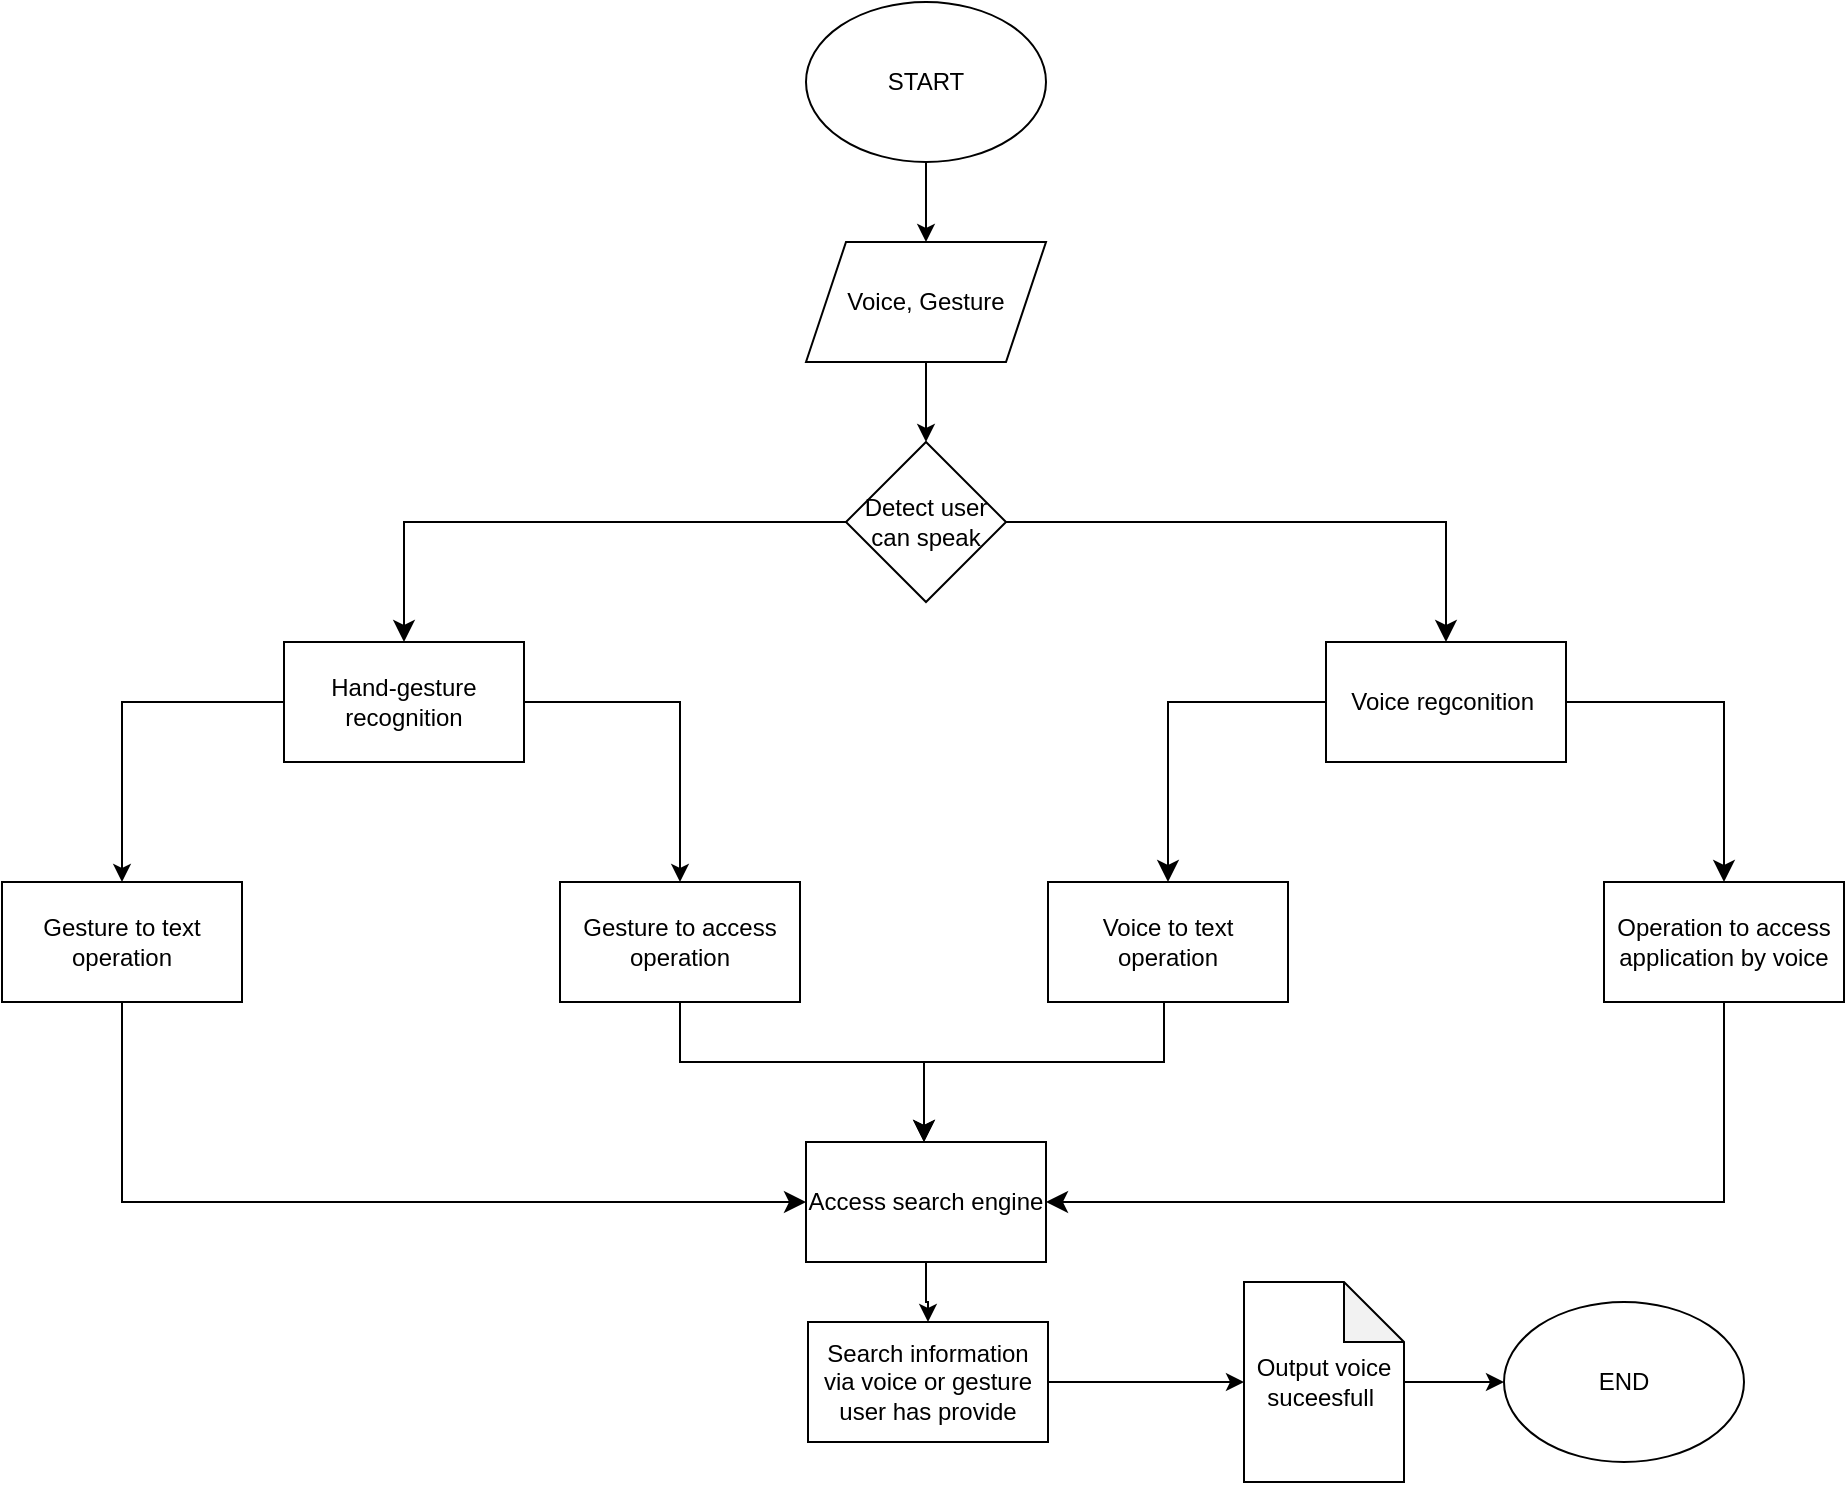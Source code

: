 <mxfile version="22.1.8" type="github" pages="9">
  <diagram id="C5RBs43oDa-KdzZeNtuy" name="Page-1">
    <mxGraphModel dx="2210" dy="951" grid="1" gridSize="10" guides="1" tooltips="1" connect="1" arrows="1" fold="1" page="1" pageScale="1" pageWidth="827" pageHeight="1169" math="0" shadow="0">
      <root>
        <mxCell id="WIyWlLk6GJQsqaUBKTNV-0" />
        <mxCell id="WIyWlLk6GJQsqaUBKTNV-1" parent="WIyWlLk6GJQsqaUBKTNV-0" />
        <mxCell id="ko23-JMunCr9gGP3NAQl-2" value="" style="edgeStyle=orthogonalEdgeStyle;rounded=0;orthogonalLoop=1;jettySize=auto;html=1;" edge="1" parent="WIyWlLk6GJQsqaUBKTNV-1" source="ko23-JMunCr9gGP3NAQl-0" target="ko23-JMunCr9gGP3NAQl-1">
          <mxGeometry relative="1" as="geometry" />
        </mxCell>
        <mxCell id="ko23-JMunCr9gGP3NAQl-0" value="START&lt;br&gt;" style="ellipse;whiteSpace=wrap;html=1;" vertex="1" parent="WIyWlLk6GJQsqaUBKTNV-1">
          <mxGeometry x="141" y="200" width="120" height="80" as="geometry" />
        </mxCell>
        <mxCell id="ko23-JMunCr9gGP3NAQl-4" value="" style="edgeStyle=orthogonalEdgeStyle;rounded=0;orthogonalLoop=1;jettySize=auto;html=1;" edge="1" parent="WIyWlLk6GJQsqaUBKTNV-1" source="ko23-JMunCr9gGP3NAQl-1" target="ko23-JMunCr9gGP3NAQl-3">
          <mxGeometry relative="1" as="geometry" />
        </mxCell>
        <mxCell id="ko23-JMunCr9gGP3NAQl-1" value="Voice, Gesture" style="shape=parallelogram;perimeter=parallelogramPerimeter;whiteSpace=wrap;html=1;fixedSize=1;" vertex="1" parent="WIyWlLk6GJQsqaUBKTNV-1">
          <mxGeometry x="141" y="320" width="120" height="60" as="geometry" />
        </mxCell>
        <mxCell id="ko23-JMunCr9gGP3NAQl-3" value="Detect user can speak" style="rhombus;whiteSpace=wrap;html=1;" vertex="1" parent="WIyWlLk6GJQsqaUBKTNV-1">
          <mxGeometry x="161" y="420" width="80" height="80" as="geometry" />
        </mxCell>
        <mxCell id="ko23-JMunCr9gGP3NAQl-5" value="Voice regconition&amp;nbsp;" style="rounded=0;whiteSpace=wrap;html=1;" vertex="1" parent="WIyWlLk6GJQsqaUBKTNV-1">
          <mxGeometry x="401" y="520" width="120" height="60" as="geometry" />
        </mxCell>
        <mxCell id="ko23-JMunCr9gGP3NAQl-13" value="Voice to text operation" style="rounded=0;whiteSpace=wrap;html=1;" vertex="1" parent="WIyWlLk6GJQsqaUBKTNV-1">
          <mxGeometry x="262" y="640" width="120" height="60" as="geometry" />
        </mxCell>
        <mxCell id="ko23-JMunCr9gGP3NAQl-20" value="Operation to access application by voice" style="rounded=0;whiteSpace=wrap;html=1;" vertex="1" parent="WIyWlLk6GJQsqaUBKTNV-1">
          <mxGeometry x="540" y="640" width="120" height="60" as="geometry" />
        </mxCell>
        <mxCell id="ko23-JMunCr9gGP3NAQl-49" value="" style="edgeStyle=orthogonalEdgeStyle;rounded=0;orthogonalLoop=1;jettySize=auto;html=1;" edge="1" parent="WIyWlLk6GJQsqaUBKTNV-1" source="ko23-JMunCr9gGP3NAQl-22" target="ko23-JMunCr9gGP3NAQl-43">
          <mxGeometry relative="1" as="geometry" />
        </mxCell>
        <mxCell id="ko23-JMunCr9gGP3NAQl-22" value="Access search engine" style="rounded=0;whiteSpace=wrap;html=1;" vertex="1" parent="WIyWlLk6GJQsqaUBKTNV-1">
          <mxGeometry x="141" y="770" width="120" height="60" as="geometry" />
        </mxCell>
        <mxCell id="ko23-JMunCr9gGP3NAQl-30" style="edgeStyle=orthogonalEdgeStyle;rounded=0;orthogonalLoop=1;jettySize=auto;html=1;entryX=0.5;entryY=0;entryDx=0;entryDy=0;" edge="1" parent="WIyWlLk6GJQsqaUBKTNV-1" source="ko23-JMunCr9gGP3NAQl-25" target="ko23-JMunCr9gGP3NAQl-27">
          <mxGeometry relative="1" as="geometry" />
        </mxCell>
        <mxCell id="ko23-JMunCr9gGP3NAQl-31" style="edgeStyle=orthogonalEdgeStyle;rounded=0;orthogonalLoop=1;jettySize=auto;html=1;entryX=0.5;entryY=0;entryDx=0;entryDy=0;" edge="1" parent="WIyWlLk6GJQsqaUBKTNV-1" source="ko23-JMunCr9gGP3NAQl-25" target="ko23-JMunCr9gGP3NAQl-29">
          <mxGeometry relative="1" as="geometry" />
        </mxCell>
        <mxCell id="ko23-JMunCr9gGP3NAQl-25" value="Hand-gesture recognition" style="rounded=0;whiteSpace=wrap;html=1;" vertex="1" parent="WIyWlLk6GJQsqaUBKTNV-1">
          <mxGeometry x="-120" y="520" width="120" height="60" as="geometry" />
        </mxCell>
        <mxCell id="ko23-JMunCr9gGP3NAQl-26" value="" style="edgeStyle=segmentEdgeStyle;endArrow=classic;html=1;curved=0;rounded=0;endSize=8;startSize=8;exitX=0;exitY=0.5;exitDx=0;exitDy=0;" edge="1" parent="WIyWlLk6GJQsqaUBKTNV-1" source="ko23-JMunCr9gGP3NAQl-3" target="ko23-JMunCr9gGP3NAQl-25">
          <mxGeometry width="50" height="50" relative="1" as="geometry">
            <mxPoint x="30" y="485" as="sourcePoint" />
            <mxPoint x="80" y="435" as="targetPoint" />
          </mxGeometry>
        </mxCell>
        <mxCell id="ko23-JMunCr9gGP3NAQl-27" value="Gesture to access operation" style="rounded=0;whiteSpace=wrap;html=1;" vertex="1" parent="WIyWlLk6GJQsqaUBKTNV-1">
          <mxGeometry x="18" y="640" width="120" height="60" as="geometry" />
        </mxCell>
        <mxCell id="ko23-JMunCr9gGP3NAQl-29" value="Gesture to text operation" style="rounded=0;whiteSpace=wrap;html=1;" vertex="1" parent="WIyWlLk6GJQsqaUBKTNV-1">
          <mxGeometry x="-261" y="640" width="120" height="60" as="geometry" />
        </mxCell>
        <mxCell id="ko23-JMunCr9gGP3NAQl-36" value="" style="edgeStyle=segmentEdgeStyle;endArrow=classic;html=1;curved=0;rounded=0;endSize=8;startSize=8;exitX=0;exitY=0.5;exitDx=0;exitDy=0;" edge="1" parent="WIyWlLk6GJQsqaUBKTNV-1" source="ko23-JMunCr9gGP3NAQl-5" target="ko23-JMunCr9gGP3NAQl-13">
          <mxGeometry width="50" height="50" relative="1" as="geometry">
            <mxPoint x="320" y="560" as="sourcePoint" />
            <mxPoint x="370" y="510" as="targetPoint" />
          </mxGeometry>
        </mxCell>
        <mxCell id="ko23-JMunCr9gGP3NAQl-37" value="" style="edgeStyle=segmentEdgeStyle;endArrow=classic;html=1;curved=0;rounded=0;endSize=8;startSize=8;exitX=1;exitY=0.5;exitDx=0;exitDy=0;entryX=0.5;entryY=0;entryDx=0;entryDy=0;" edge="1" parent="WIyWlLk6GJQsqaUBKTNV-1" source="ko23-JMunCr9gGP3NAQl-5" target="ko23-JMunCr9gGP3NAQl-20">
          <mxGeometry width="50" height="50" relative="1" as="geometry">
            <mxPoint x="690" y="600" as="sourcePoint" />
            <mxPoint x="590" y="720" as="targetPoint" />
          </mxGeometry>
        </mxCell>
        <mxCell id="ko23-JMunCr9gGP3NAQl-38" value="" style="edgeStyle=segmentEdgeStyle;endArrow=classic;html=1;curved=0;rounded=0;endSize=8;startSize=8;entryX=0.5;entryY=0;entryDx=0;entryDy=0;exitX=1;exitY=0.5;exitDx=0;exitDy=0;" edge="1" parent="WIyWlLk6GJQsqaUBKTNV-1" source="ko23-JMunCr9gGP3NAQl-3" target="ko23-JMunCr9gGP3NAQl-5">
          <mxGeometry width="50" height="50" relative="1" as="geometry">
            <mxPoint x="260" y="460" as="sourcePoint" />
            <mxPoint x="310" y="410" as="targetPoint" />
          </mxGeometry>
        </mxCell>
        <mxCell id="ko23-JMunCr9gGP3NAQl-42" value="" style="edgeStyle=segmentEdgeStyle;endArrow=classic;html=1;curved=0;rounded=0;endSize=8;startSize=8;exitX=0.5;exitY=1;exitDx=0;exitDy=0;" edge="1" parent="WIyWlLk6GJQsqaUBKTNV-1" source="ko23-JMunCr9gGP3NAQl-27">
          <mxGeometry width="50" height="50" relative="1" as="geometry">
            <mxPoint x="100" y="770" as="sourcePoint" />
            <mxPoint x="200" y="770" as="targetPoint" />
            <Array as="points">
              <mxPoint x="78" y="730" />
              <mxPoint x="200" y="730" />
            </Array>
          </mxGeometry>
        </mxCell>
        <mxCell id="ko23-JMunCr9gGP3NAQl-51" value="" style="edgeStyle=orthogonalEdgeStyle;rounded=0;orthogonalLoop=1;jettySize=auto;html=1;" edge="1" parent="WIyWlLk6GJQsqaUBKTNV-1" source="ko23-JMunCr9gGP3NAQl-43" target="ko23-JMunCr9gGP3NAQl-50">
          <mxGeometry relative="1" as="geometry" />
        </mxCell>
        <mxCell id="ko23-JMunCr9gGP3NAQl-43" value="Search information via voice or gesture user has provide" style="rounded=0;whiteSpace=wrap;html=1;" vertex="1" parent="WIyWlLk6GJQsqaUBKTNV-1">
          <mxGeometry x="142" y="860" width="120" height="60" as="geometry" />
        </mxCell>
        <mxCell id="ko23-JMunCr9gGP3NAQl-45" value="" style="edgeStyle=segmentEdgeStyle;endArrow=classic;html=1;curved=0;rounded=0;endSize=8;startSize=8;exitX=0.5;exitY=1;exitDx=0;exitDy=0;" edge="1" parent="WIyWlLk6GJQsqaUBKTNV-1" source="ko23-JMunCr9gGP3NAQl-13">
          <mxGeometry width="50" height="50" relative="1" as="geometry">
            <mxPoint x="320" y="730" as="sourcePoint" />
            <mxPoint x="200" y="770" as="targetPoint" />
            <Array as="points">
              <mxPoint x="320" y="700" />
              <mxPoint x="320" y="730" />
              <mxPoint x="200" y="730" />
            </Array>
          </mxGeometry>
        </mxCell>
        <mxCell id="ko23-JMunCr9gGP3NAQl-47" value="" style="edgeStyle=segmentEdgeStyle;endArrow=classic;html=1;curved=0;rounded=0;endSize=8;startSize=8;exitX=0.5;exitY=1;exitDx=0;exitDy=0;entryX=0;entryY=0.5;entryDx=0;entryDy=0;" edge="1" parent="WIyWlLk6GJQsqaUBKTNV-1" source="ko23-JMunCr9gGP3NAQl-29" target="ko23-JMunCr9gGP3NAQl-22">
          <mxGeometry width="50" height="50" relative="1" as="geometry">
            <mxPoint x="-180" y="760" as="sourcePoint" />
            <mxPoint x="-130" y="790" as="targetPoint" />
            <Array as="points">
              <mxPoint x="-201" y="800" />
            </Array>
          </mxGeometry>
        </mxCell>
        <mxCell id="ko23-JMunCr9gGP3NAQl-48" value="" style="edgeStyle=segmentEdgeStyle;endArrow=classic;html=1;curved=0;rounded=0;endSize=8;startSize=8;exitX=0.5;exitY=1;exitDx=0;exitDy=0;entryX=1;entryY=0.5;entryDx=0;entryDy=0;" edge="1" parent="WIyWlLk6GJQsqaUBKTNV-1" source="ko23-JMunCr9gGP3NAQl-20" target="ko23-JMunCr9gGP3NAQl-22">
          <mxGeometry width="50" height="50" relative="1" as="geometry">
            <mxPoint x="340" y="790" as="sourcePoint" />
            <mxPoint x="682" y="890" as="targetPoint" />
            <Array as="points">
              <mxPoint x="600" y="800" />
            </Array>
          </mxGeometry>
        </mxCell>
        <mxCell id="ko23-JMunCr9gGP3NAQl-53" value="" style="edgeStyle=orthogonalEdgeStyle;rounded=0;orthogonalLoop=1;jettySize=auto;html=1;" edge="1" parent="WIyWlLk6GJQsqaUBKTNV-1" source="ko23-JMunCr9gGP3NAQl-50" target="ko23-JMunCr9gGP3NAQl-52">
          <mxGeometry relative="1" as="geometry" />
        </mxCell>
        <mxCell id="ko23-JMunCr9gGP3NAQl-50" value="Output voice suceesfull&amp;nbsp;" style="shape=note;html=1;backgroundOutline=1;darkOpacity=0.05;rotation=0;direction=east;verticalAlign=middle;whiteSpace=wrap;" vertex="1" parent="WIyWlLk6GJQsqaUBKTNV-1">
          <mxGeometry x="360" y="840" width="80" height="100" as="geometry" />
        </mxCell>
        <mxCell id="ko23-JMunCr9gGP3NAQl-52" value="END" style="ellipse;whiteSpace=wrap;html=1;" vertex="1" parent="WIyWlLk6GJQsqaUBKTNV-1">
          <mxGeometry x="490" y="850" width="120" height="80" as="geometry" />
        </mxCell>
      </root>
    </mxGraphModel>
  </diagram>
  <diagram id="x1FNE6YxAMRygx2lyLQW" name="Page-2">
    <mxGraphModel dx="652" dy="450" grid="1" gridSize="10" guides="1" tooltips="1" connect="1" arrows="1" fold="1" page="1" pageScale="1" pageWidth="850" pageHeight="1100" math="0" shadow="0">
      <root>
        <mxCell id="0" />
        <mxCell id="1" parent="0" />
        <mxCell id="xorvfxYlKi7mbIN0Nwim-5" value="" style="edgeStyle=orthogonalEdgeStyle;rounded=0;orthogonalLoop=1;jettySize=auto;html=1;" edge="1" parent="1" source="xorvfxYlKi7mbIN0Nwim-1" target="xorvfxYlKi7mbIN0Nwim-3">
          <mxGeometry relative="1" as="geometry" />
        </mxCell>
        <mxCell id="xorvfxYlKi7mbIN0Nwim-1" value="BEGIN" style="rounded=1;whiteSpace=wrap;html=1;" vertex="1" parent="1">
          <mxGeometry x="360" y="310" width="120" height="60" as="geometry" />
        </mxCell>
        <mxCell id="xorvfxYlKi7mbIN0Nwim-8" value="" style="edgeStyle=orthogonalEdgeStyle;rounded=0;orthogonalLoop=1;jettySize=auto;html=1;" edge="1" parent="1" source="xorvfxYlKi7mbIN0Nwim-2" target="xorvfxYlKi7mbIN0Nwim-7">
          <mxGeometry relative="1" as="geometry" />
        </mxCell>
        <mxCell id="xorvfxYlKi7mbIN0Nwim-12" value="" style="edgeStyle=orthogonalEdgeStyle;rounded=0;orthogonalLoop=1;jettySize=auto;html=1;" edge="1" parent="1" source="xorvfxYlKi7mbIN0Nwim-2" target="xorvfxYlKi7mbIN0Nwim-10">
          <mxGeometry relative="1" as="geometry" />
        </mxCell>
        <mxCell id="xorvfxYlKi7mbIN0Nwim-2" value="x &amp;gt;= 18" style="rhombus;whiteSpace=wrap;html=1;" vertex="1" parent="1">
          <mxGeometry x="380" y="500" width="80" height="80" as="geometry" />
        </mxCell>
        <mxCell id="xorvfxYlKi7mbIN0Nwim-6" value="" style="edgeStyle=orthogonalEdgeStyle;rounded=0;orthogonalLoop=1;jettySize=auto;html=1;" edge="1" parent="1" source="xorvfxYlKi7mbIN0Nwim-3" target="xorvfxYlKi7mbIN0Nwim-2">
          <mxGeometry relative="1" as="geometry" />
        </mxCell>
        <mxCell id="xorvfxYlKi7mbIN0Nwim-3" value="X" style="shape=parallelogram;perimeter=parallelogramPerimeter;whiteSpace=wrap;html=1;fixedSize=1;" vertex="1" parent="1">
          <mxGeometry x="360" y="410" width="120" height="60" as="geometry" />
        </mxCell>
        <mxCell id="xorvfxYlKi7mbIN0Nwim-7" value="You are not allowed to consume alcohol" style="shape=note;whiteSpace=wrap;html=1;backgroundOutline=1;darkOpacity=0.05;rotation=90;horizontal=0;" vertex="1" parent="1">
          <mxGeometry x="550" y="490" width="80" height="100" as="geometry" />
        </mxCell>
        <UserObject label="False" placeholders="1" name="Variable" id="xorvfxYlKi7mbIN0Nwim-9">
          <mxCell style="text;html=1;strokeColor=none;fillColor=none;align=center;verticalAlign=middle;whiteSpace=wrap;overflow=hidden;" vertex="1" parent="1">
            <mxGeometry x="480" y="520" width="80" height="20" as="geometry" />
          </mxCell>
        </UserObject>
        <mxCell id="xorvfxYlKi7mbIN0Nwim-10" value="You are free to go" style="shape=note;whiteSpace=wrap;html=1;backgroundOutline=1;darkOpacity=0.05;rotation=90;horizontal=0;" vertex="1" parent="1">
          <mxGeometry x="200" y="490" width="80" height="100" as="geometry" />
        </mxCell>
        <UserObject label="True" placeholders="1" name="Variable" id="xorvfxYlKi7mbIN0Nwim-13">
          <mxCell style="text;html=1;strokeColor=none;fillColor=none;align=center;verticalAlign=middle;whiteSpace=wrap;overflow=hidden;rotation=0;" vertex="1" parent="1">
            <mxGeometry x="270" y="520" width="80" height="20" as="geometry" />
          </mxCell>
        </UserObject>
        <mxCell id="xorvfxYlKi7mbIN0Nwim-14" value="END" style="rounded=1;whiteSpace=wrap;html=1;" vertex="1" parent="1">
          <mxGeometry x="360" y="660" width="120" height="60" as="geometry" />
        </mxCell>
        <mxCell id="xorvfxYlKi7mbIN0Nwim-27" value="" style="edgeStyle=segmentEdgeStyle;endArrow=classic;html=1;curved=0;rounded=0;endSize=8;startSize=8;exitX=0;exitY=0;exitDx=80;exitDy=65;exitPerimeter=0;entryX=0;entryY=0.5;entryDx=0;entryDy=0;" edge="1" parent="1" source="xorvfxYlKi7mbIN0Nwim-10" target="xorvfxYlKi7mbIN0Nwim-14">
          <mxGeometry width="50" height="50" relative="1" as="geometry">
            <mxPoint x="390" y="640" as="sourcePoint" />
            <mxPoint x="440" y="590" as="targetPoint" />
            <Array as="points">
              <mxPoint x="225" y="690" />
            </Array>
          </mxGeometry>
        </mxCell>
        <mxCell id="xorvfxYlKi7mbIN0Nwim-28" value="" style="edgeStyle=segmentEdgeStyle;endArrow=classic;html=1;curved=0;rounded=0;endSize=8;startSize=8;exitX=1.022;exitY=0.527;exitDx=0;exitDy=0;exitPerimeter=0;entryX=1;entryY=0.5;entryDx=0;entryDy=0;" edge="1" parent="1" source="xorvfxYlKi7mbIN0Nwim-7" target="xorvfxYlKi7mbIN0Nwim-14">
          <mxGeometry width="50" height="50" relative="1" as="geometry">
            <mxPoint x="390" y="640" as="sourcePoint" />
            <mxPoint x="440" y="590" as="targetPoint" />
            <Array as="points">
              <mxPoint x="587" y="690" />
            </Array>
          </mxGeometry>
        </mxCell>
      </root>
    </mxGraphModel>
  </diagram>
  <diagram id="fjPJ4IDa1RkBjNQo2Pwe" name="Page-3">
    <mxGraphModel dx="541" dy="373" grid="1" gridSize="10" guides="1" tooltips="1" connect="1" arrows="1" fold="1" page="1" pageScale="1" pageWidth="850" pageHeight="1100" math="0" shadow="0">
      <root>
        <mxCell id="0" />
        <mxCell id="1" parent="0" />
        <mxCell id="LCqUm8DPXLod-GkPxd96-3" value="" style="edgeStyle=orthogonalEdgeStyle;rounded=0;orthogonalLoop=1;jettySize=auto;html=1;" edge="1" parent="1" source="LCqUm8DPXLod-GkPxd96-1" target="LCqUm8DPXLod-GkPxd96-2">
          <mxGeometry relative="1" as="geometry" />
        </mxCell>
        <mxCell id="LCqUm8DPXLod-GkPxd96-1" value="BEGIN" style="rounded=1;whiteSpace=wrap;html=1;" vertex="1" parent="1">
          <mxGeometry x="320" y="120" width="120" height="60" as="geometry" />
        </mxCell>
        <mxCell id="LCqUm8DPXLod-GkPxd96-5" value="" style="edgeStyle=orthogonalEdgeStyle;rounded=0;orthogonalLoop=1;jettySize=auto;html=1;" edge="1" parent="1" source="LCqUm8DPXLod-GkPxd96-2" target="LCqUm8DPXLod-GkPxd96-4">
          <mxGeometry relative="1" as="geometry" />
        </mxCell>
        <mxCell id="LCqUm8DPXLod-GkPxd96-2" value="C" style="shape=parallelogram;perimeter=parallelogramPerimeter;whiteSpace=wrap;html=1;fixedSize=1;" vertex="1" parent="1">
          <mxGeometry x="320" y="250" width="120" height="60" as="geometry" />
        </mxCell>
        <mxCell id="LCqUm8DPXLod-GkPxd96-8" value="" style="edgeStyle=orthogonalEdgeStyle;rounded=0;orthogonalLoop=1;jettySize=auto;html=1;" edge="1" parent="1" source="LCqUm8DPXLod-GkPxd96-4" target="LCqUm8DPXLod-GkPxd96-7">
          <mxGeometry relative="1" as="geometry" />
        </mxCell>
        <mxCell id="LCqUm8DPXLod-GkPxd96-4" value="F = ((C * 9/5 ) + 32))" style="rhombus;whiteSpace=wrap;html=1;" vertex="1" parent="1">
          <mxGeometry x="300" y="360" width="160" height="100" as="geometry" />
        </mxCell>
        <mxCell id="LCqUm8DPXLod-GkPxd96-10" value="" style="edgeStyle=orthogonalEdgeStyle;rounded=0;orthogonalLoop=1;jettySize=auto;html=1;" edge="1" parent="1" source="LCqUm8DPXLod-GkPxd96-7" target="LCqUm8DPXLod-GkPxd96-9">
          <mxGeometry relative="1" as="geometry" />
        </mxCell>
        <mxCell id="LCqUm8DPXLod-GkPxd96-7" value="F" style="shape=note;whiteSpace=wrap;html=1;backgroundOutline=1;darkOpacity=0.05;rotation=90;horizontal=0;" vertex="1" parent="1">
          <mxGeometry x="340" y="500" width="80" height="100" as="geometry" />
        </mxCell>
        <mxCell id="LCqUm8DPXLod-GkPxd96-9" value="END" style="rounded=1;whiteSpace=wrap;html=1;" vertex="1" parent="1">
          <mxGeometry x="320" y="650" width="120" height="60" as="geometry" />
        </mxCell>
      </root>
    </mxGraphModel>
  </diagram>
  <diagram id="HPBIDq2ExCEQQ1KV-uO8" name="Page-4">
    <mxGraphModel dx="788" dy="543" grid="1" gridSize="10" guides="1" tooltips="1" connect="1" arrows="1" fold="1" page="1" pageScale="1" pageWidth="850" pageHeight="1100" math="0" shadow="0">
      <root>
        <mxCell id="0" />
        <mxCell id="1" parent="0" />
        <mxCell id="PNoq5QtG1O4hQVoszvLu-3" value="" style="edgeStyle=orthogonalEdgeStyle;rounded=0;orthogonalLoop=1;jettySize=auto;html=1;" edge="1" parent="1" source="PNoq5QtG1O4hQVoszvLu-1" target="PNoq5QtG1O4hQVoszvLu-2">
          <mxGeometry relative="1" as="geometry" />
        </mxCell>
        <mxCell id="PNoq5QtG1O4hQVoszvLu-1" value="BEGIN" style="rounded=1;whiteSpace=wrap;html=1;" vertex="1" parent="1">
          <mxGeometry x="30" y="110" width="120" height="60" as="geometry" />
        </mxCell>
        <mxCell id="PNoq5QtG1O4hQVoszvLu-7" value="" style="edgeStyle=orthogonalEdgeStyle;rounded=0;orthogonalLoop=1;jettySize=auto;html=1;" edge="1" parent="1" source="PNoq5QtG1O4hQVoszvLu-2" target="PNoq5QtG1O4hQVoszvLu-6">
          <mxGeometry relative="1" as="geometry" />
        </mxCell>
        <mxCell id="PNoq5QtG1O4hQVoszvLu-2" value="a, b" style="shape=parallelogram;perimeter=parallelogramPerimeter;whiteSpace=wrap;html=1;fixedSize=1;" vertex="1" parent="1">
          <mxGeometry x="30" y="220" width="120" height="60" as="geometry" />
        </mxCell>
        <mxCell id="PNoq5QtG1O4hQVoszvLu-15" value="" style="edgeStyle=orthogonalEdgeStyle;rounded=0;orthogonalLoop=1;jettySize=auto;html=1;entryX=0;entryY=0.5;entryDx=0;entryDy=0;entryPerimeter=0;" edge="1" parent="1" source="PNoq5QtG1O4hQVoszvLu-6" target="PNoq5QtG1O4hQVoszvLu-28">
          <mxGeometry relative="1" as="geometry">
            <mxPoint x="90" y="440" as="targetPoint" />
          </mxGeometry>
        </mxCell>
        <mxCell id="PNoq5QtG1O4hQVoszvLu-17" style="edgeStyle=orthogonalEdgeStyle;rounded=0;orthogonalLoop=1;jettySize=auto;html=1;" edge="1" parent="1" source="PNoq5QtG1O4hQVoszvLu-6" target="PNoq5QtG1O4hQVoszvLu-16">
          <mxGeometry relative="1" as="geometry" />
        </mxCell>
        <mxCell id="PNoq5QtG1O4hQVoszvLu-6" value="a = 0" style="rhombus;whiteSpace=wrap;html=1;" vertex="1" parent="1">
          <mxGeometry x="50" y="330" width="80" height="80" as="geometry" />
        </mxCell>
        <mxCell id="PNoq5QtG1O4hQVoszvLu-9" value="Infinite solutions" style="shape=note;whiteSpace=wrap;html=1;backgroundOutline=1;darkOpacity=0.05;rotation=90;horizontal=0;" vertex="1" parent="1">
          <mxGeometry x="330" y="250" width="130" height="100" as="geometry" />
        </mxCell>
        <mxCell id="PNoq5QtG1O4hQVoszvLu-20" value="" style="edgeStyle=orthogonalEdgeStyle;rounded=0;orthogonalLoop=1;jettySize=auto;html=1;" edge="1" parent="1" source="PNoq5QtG1O4hQVoszvLu-16" target="PNoq5QtG1O4hQVoszvLu-9">
          <mxGeometry relative="1" as="geometry" />
        </mxCell>
        <mxCell id="PNoq5QtG1O4hQVoszvLu-16" value="b = 0" style="rhombus;whiteSpace=wrap;html=1;" vertex="1" parent="1">
          <mxGeometry x="170" y="330" width="120" height="80" as="geometry" />
        </mxCell>
        <mxCell id="PNoq5QtG1O4hQVoszvLu-31" style="edgeStyle=orthogonalEdgeStyle;rounded=0;orthogonalLoop=1;jettySize=auto;html=1;" edge="1" parent="1" source="PNoq5QtG1O4hQVoszvLu-21">
          <mxGeometry relative="1" as="geometry">
            <mxPoint x="490" y="420" as="targetPoint" />
          </mxGeometry>
        </mxCell>
        <mxCell id="PNoq5QtG1O4hQVoszvLu-21" value="No solution" style="shape=note;whiteSpace=wrap;html=1;backgroundOutline=1;darkOpacity=0.05;rotation=90;horizontal=0;" vertex="1" parent="1">
          <mxGeometry x="330" y="370" width="130" height="100" as="geometry" />
        </mxCell>
        <mxCell id="PNoq5QtG1O4hQVoszvLu-23" value="BEGIN" style="rounded=1;whiteSpace=wrap;html=1;" vertex="1" parent="1">
          <mxGeometry x="190" y="700" width="120" height="60" as="geometry" />
        </mxCell>
        <mxCell id="PNoq5QtG1O4hQVoszvLu-26" value="" style="edgeStyle=segmentEdgeStyle;endArrow=classic;html=1;curved=0;rounded=0;endSize=8;startSize=8;exitX=0;exitY=0;exitDx=80;exitDy=65;exitPerimeter=0;" edge="1" parent="1" source="PNoq5QtG1O4hQVoszvLu-28">
          <mxGeometry width="50" height="50" relative="1" as="geometry">
            <mxPoint x="60" y="610" as="sourcePoint" />
            <mxPoint x="190" y="730" as="targetPoint" />
            <Array as="points">
              <mxPoint x="75" y="730" />
            </Array>
          </mxGeometry>
        </mxCell>
        <mxCell id="PNoq5QtG1O4hQVoszvLu-28" value="x = (-b) / a" style="shape=note;whiteSpace=wrap;html=1;backgroundOutline=1;darkOpacity=0.05;rotation=90;horizontal=0;" vertex="1" parent="1">
          <mxGeometry x="50" y="460" width="80" height="100" as="geometry" />
        </mxCell>
        <mxCell id="PNoq5QtG1O4hQVoszvLu-30" value="" style="edgeStyle=segmentEdgeStyle;endArrow=classic;html=1;curved=0;rounded=0;endSize=8;startSize=8;exitX=0.5;exitY=0;exitDx=0;exitDy=0;exitPerimeter=0;entryX=1;entryY=0.5;entryDx=0;entryDy=0;" edge="1" parent="1" source="PNoq5QtG1O4hQVoszvLu-9" target="PNoq5QtG1O4hQVoszvLu-23">
          <mxGeometry width="50" height="50" relative="1" as="geometry">
            <mxPoint x="490" y="330" as="sourcePoint" />
            <mxPoint x="605" y="510" as="targetPoint" />
            <Array as="points">
              <mxPoint x="490" y="300" />
              <mxPoint x="490" y="730" />
            </Array>
          </mxGeometry>
        </mxCell>
        <mxCell id="PNoq5QtG1O4hQVoszvLu-35" value="False&lt;br&gt;" style="text;strokeColor=none;fillColor=none;align=left;verticalAlign=middle;spacingLeft=4;spacingRight=4;overflow=hidden;points=[[0,0.5],[1,0.5]];portConstraint=eastwest;rotatable=0;whiteSpace=wrap;html=1;" vertex="1" parent="1">
          <mxGeometry x="120" y="350" width="50" height="30" as="geometry" />
        </mxCell>
        <mxCell id="PNoq5QtG1O4hQVoszvLu-36" value="True" style="text;strokeColor=none;fillColor=none;align=left;verticalAlign=middle;spacingLeft=4;spacingRight=4;overflow=hidden;points=[[0,0.5],[1,0.5]];portConstraint=eastwest;rotatable=0;whiteSpace=wrap;html=1;" vertex="1" parent="1">
          <mxGeometry x="90" y="440" width="50" height="30" as="geometry" />
        </mxCell>
        <mxCell id="PNoq5QtG1O4hQVoszvLu-40" value="False&lt;br&gt;" style="text;strokeColor=none;fillColor=none;align=left;verticalAlign=middle;spacingLeft=4;spacingRight=4;overflow=hidden;points=[[0,0.5],[1,0.5]];portConstraint=eastwest;rotatable=0;whiteSpace=wrap;html=1;" vertex="1" parent="1">
          <mxGeometry x="280" y="340" width="40" height="30" as="geometry" />
        </mxCell>
        <mxCell id="PNoq5QtG1O4hQVoszvLu-43" style="edgeStyle=orthogonalEdgeStyle;rounded=0;orthogonalLoop=1;jettySize=auto;html=1;entryX=0.5;entryY=1;entryDx=0;entryDy=0;entryPerimeter=0;" edge="1" parent="1" source="PNoq5QtG1O4hQVoszvLu-16" target="PNoq5QtG1O4hQVoszvLu-21">
          <mxGeometry relative="1" as="geometry" />
        </mxCell>
      </root>
    </mxGraphModel>
  </diagram>
  <diagram id="UZI-A1ChrmrdV3280PBu" name="Page-5">
    <mxGraphModel dx="1351" dy="931" grid="1" gridSize="10" guides="1" tooltips="1" connect="1" arrows="1" fold="1" page="1" pageScale="1" pageWidth="850" pageHeight="1100" math="0" shadow="0">
      <root>
        <mxCell id="0" />
        <mxCell id="1" parent="0" />
        <mxCell id="JuJDzYIcjMnj5hS1EYbO-3" value="" style="edgeStyle=orthogonalEdgeStyle;rounded=0;orthogonalLoop=1;jettySize=auto;html=1;" edge="1" parent="1" source="JuJDzYIcjMnj5hS1EYbO-1" target="JuJDzYIcjMnj5hS1EYbO-2">
          <mxGeometry relative="1" as="geometry" />
        </mxCell>
        <mxCell id="JuJDzYIcjMnj5hS1EYbO-1" value="BEGIN" style="rounded=1;whiteSpace=wrap;html=1;" vertex="1" parent="1">
          <mxGeometry x="409" y="90" width="120" height="60" as="geometry" />
        </mxCell>
        <mxCell id="JuJDzYIcjMnj5hS1EYbO-5" value="" style="edgeStyle=orthogonalEdgeStyle;rounded=0;orthogonalLoop=1;jettySize=auto;html=1;" edge="1" parent="1" source="JuJDzYIcjMnj5hS1EYbO-2" target="JuJDzYIcjMnj5hS1EYbO-4">
          <mxGeometry relative="1" as="geometry" />
        </mxCell>
        <mxCell id="JuJDzYIcjMnj5hS1EYbO-2" value="a, b, c" style="shape=parallelogram;perimeter=parallelogramPerimeter;whiteSpace=wrap;html=1;fixedSize=1;" vertex="1" parent="1">
          <mxGeometry x="409" y="180" width="120" height="60" as="geometry" />
        </mxCell>
        <mxCell id="JuJDzYIcjMnj5hS1EYbO-11" value="" style="edgeStyle=orthogonalEdgeStyle;rounded=0;orthogonalLoop=1;jettySize=auto;html=1;" edge="1" parent="1" source="JuJDzYIcjMnj5hS1EYbO-4">
          <mxGeometry relative="1" as="geometry">
            <mxPoint x="469" y="410" as="targetPoint" />
          </mxGeometry>
        </mxCell>
        <mxCell id="JuJDzYIcjMnj5hS1EYbO-50" style="edgeStyle=orthogonalEdgeStyle;rounded=0;orthogonalLoop=1;jettySize=auto;html=1;" edge="1" parent="1" source="JuJDzYIcjMnj5hS1EYbO-4" target="JuJDzYIcjMnj5hS1EYbO-20">
          <mxGeometry relative="1" as="geometry" />
        </mxCell>
        <mxCell id="JuJDzYIcjMnj5hS1EYbO-4" value="a != 0" style="rhombus;whiteSpace=wrap;html=1;" vertex="1" parent="1">
          <mxGeometry x="429" y="290" width="80" height="80" as="geometry" />
        </mxCell>
        <mxCell id="JuJDzYIcjMnj5hS1EYbO-12" value="True&lt;br&gt;" style="text;strokeColor=none;fillColor=none;align=left;verticalAlign=middle;spacingLeft=4;spacingRight=4;overflow=hidden;points=[[0,0.5],[1,0.5]];portConstraint=eastwest;rotatable=0;whiteSpace=wrap;html=1;" vertex="1" parent="1">
          <mxGeometry x="469" y="370" width="40" height="30" as="geometry" />
        </mxCell>
        <mxCell id="JuJDzYIcjMnj5hS1EYbO-21" style="edgeStyle=orthogonalEdgeStyle;rounded=0;orthogonalLoop=1;jettySize=auto;html=1;" edge="1" parent="1" source="JuJDzYIcjMnj5hS1EYbO-18" target="JuJDzYIcjMnj5hS1EYbO-19">
          <mxGeometry relative="1" as="geometry" />
        </mxCell>
        <mxCell id="JuJDzYIcjMnj5hS1EYbO-30" style="edgeStyle=orthogonalEdgeStyle;rounded=0;orthogonalLoop=1;jettySize=auto;html=1;entryX=0.5;entryY=0;entryDx=0;entryDy=0;" edge="1" parent="1" source="JuJDzYIcjMnj5hS1EYbO-18" target="JuJDzYIcjMnj5hS1EYbO-29">
          <mxGeometry relative="1" as="geometry" />
        </mxCell>
        <mxCell id="JuJDzYIcjMnj5hS1EYbO-18" value="&#xa;&lt;span style=&quot;color: rgb(0, 0, 0); font-family: Helvetica; font-size: 12px; font-style: normal; font-variant-ligatures: normal; font-variant-caps: normal; font-weight: 400; letter-spacing: normal; orphans: 2; text-align: center; text-indent: 0px; text-transform: none; widows: 2; word-spacing: 0px; -webkit-text-stroke-width: 0px; background-color: rgb(251, 251, 251); text-decoration-thickness: initial; text-decoration-style: initial; text-decoration-color: initial; float: none; display: inline !important;&quot;&gt;Delta = b*b -4*a*c&lt;/span&gt;&#xa;&#xa;" style="rounded=0;whiteSpace=wrap;html=1;" vertex="1" parent="1">
          <mxGeometry x="409" y="410" width="120" height="60" as="geometry" />
        </mxCell>
        <mxCell id="JuJDzYIcjMnj5hS1EYbO-25" style="edgeStyle=orthogonalEdgeStyle;rounded=0;orthogonalLoop=1;jettySize=auto;html=1;entryX=0;entryY=0.5;entryDx=0;entryDy=0;" edge="1" parent="1" source="JuJDzYIcjMnj5hS1EYbO-19" target="JuJDzYIcjMnj5hS1EYbO-22">
          <mxGeometry relative="1" as="geometry" />
        </mxCell>
        <mxCell id="JuJDzYIcjMnj5hS1EYbO-26" style="edgeStyle=orthogonalEdgeStyle;rounded=0;orthogonalLoop=1;jettySize=auto;html=1;entryX=0;entryY=0.5;entryDx=0;entryDy=0;" edge="1" parent="1" source="JuJDzYIcjMnj5hS1EYbO-19" target="JuJDzYIcjMnj5hS1EYbO-23">
          <mxGeometry relative="1" as="geometry" />
        </mxCell>
        <mxCell id="JuJDzYIcjMnj5hS1EYbO-40" value="" style="edgeStyle=orthogonalEdgeStyle;rounded=0;orthogonalLoop=1;jettySize=auto;html=1;" edge="1" parent="1" source="JuJDzYIcjMnj5hS1EYbO-19" target="JuJDzYIcjMnj5hS1EYbO-35">
          <mxGeometry relative="1" as="geometry">
            <Array as="points">
              <mxPoint x="619" y="510" />
              <mxPoint x="619" y="510" />
            </Array>
          </mxGeometry>
        </mxCell>
        <mxCell id="JuJDzYIcjMnj5hS1EYbO-19" value="Del &amp;gt; 0" style="rhombus;whiteSpace=wrap;html=1;" vertex="1" parent="1">
          <mxGeometry x="579" y="400" width="80" height="80" as="geometry" />
        </mxCell>
        <mxCell id="JuJDzYIcjMnj5hS1EYbO-20" value="x = -c / b" style="rounded=0;whiteSpace=wrap;html=1;" vertex="1" parent="1">
          <mxGeometry x="243" y="300" width="120" height="60" as="geometry" />
        </mxCell>
        <mxCell id="JuJDzYIcjMnj5hS1EYbO-22" value="x = ((-b) + sqrt(del)) / 2*a" style="rounded=0;whiteSpace=wrap;html=1;" vertex="1" parent="1">
          <mxGeometry x="719" y="360" width="120" height="60" as="geometry" />
        </mxCell>
        <mxCell id="JuJDzYIcjMnj5hS1EYbO-49" style="edgeStyle=orthogonalEdgeStyle;rounded=0;orthogonalLoop=1;jettySize=auto;html=1;" edge="1" parent="1" source="JuJDzYIcjMnj5hS1EYbO-23">
          <mxGeometry relative="1" as="geometry">
            <mxPoint x="909" y="500" as="targetPoint" />
          </mxGeometry>
        </mxCell>
        <mxCell id="JuJDzYIcjMnj5hS1EYbO-23" value="x = - ((-b) + sqrt(del)) / 2*a" style="rounded=0;whiteSpace=wrap;html=1;" vertex="1" parent="1">
          <mxGeometry x="719" y="470" width="120" height="60" as="geometry" />
        </mxCell>
        <mxCell id="JuJDzYIcjMnj5hS1EYbO-34" style="edgeStyle=orthogonalEdgeStyle;rounded=0;orthogonalLoop=1;jettySize=auto;html=1;" edge="1" parent="1" source="JuJDzYIcjMnj5hS1EYbO-29" target="JuJDzYIcjMnj5hS1EYbO-33">
          <mxGeometry relative="1" as="geometry" />
        </mxCell>
        <mxCell id="JuJDzYIcjMnj5hS1EYbO-36" style="edgeStyle=orthogonalEdgeStyle;rounded=0;orthogonalLoop=1;jettySize=auto;html=1;" edge="1" parent="1" source="JuJDzYIcjMnj5hS1EYbO-29" target="JuJDzYIcjMnj5hS1EYbO-35">
          <mxGeometry relative="1" as="geometry" />
        </mxCell>
        <mxCell id="JuJDzYIcjMnj5hS1EYbO-29" value="Del &amp;lt; 0" style="rhombus;whiteSpace=wrap;html=1;" vertex="1" parent="1">
          <mxGeometry x="429" y="510" width="80" height="80" as="geometry" />
        </mxCell>
        <mxCell id="JuJDzYIcjMnj5hS1EYbO-33" value="No Solution" style="rounded=0;whiteSpace=wrap;html=1;" vertex="1" parent="1">
          <mxGeometry x="409" y="630" width="120" height="60" as="geometry" />
        </mxCell>
        <mxCell id="JuJDzYIcjMnj5hS1EYbO-35" value="x = - (b / 2*a)" style="rounded=0;whiteSpace=wrap;html=1;" vertex="1" parent="1">
          <mxGeometry x="559" y="520" width="120" height="60" as="geometry" />
        </mxCell>
        <mxCell id="JuJDzYIcjMnj5hS1EYbO-37" value="True&lt;br&gt;" style="text;strokeColor=none;fillColor=none;align=left;verticalAlign=middle;spacingLeft=4;spacingRight=4;overflow=hidden;points=[[0,0.5],[1,0.5]];portConstraint=eastwest;rotatable=0;whiteSpace=wrap;html=1;" vertex="1" parent="1">
          <mxGeometry x="649" y="420" width="40" height="30" as="geometry" />
        </mxCell>
        <mxCell id="JuJDzYIcjMnj5hS1EYbO-38" value="True&lt;br&gt;" style="text;strokeColor=none;fillColor=none;align=left;verticalAlign=middle;spacingLeft=4;spacingRight=4;overflow=hidden;points=[[0,0.5],[1,0.5]];portConstraint=eastwest;rotatable=0;whiteSpace=wrap;html=1;" vertex="1" parent="1">
          <mxGeometry x="469" y="590" width="40" height="30" as="geometry" />
        </mxCell>
        <mxCell id="JuJDzYIcjMnj5hS1EYbO-41" value="False" style="text;strokeColor=none;fillColor=none;align=left;verticalAlign=middle;spacingLeft=4;spacingRight=4;overflow=hidden;points=[[0,0.5],[1,0.5]];portConstraint=eastwest;rotatable=0;whiteSpace=wrap;html=1;" vertex="1" parent="1">
          <mxGeometry x="619" y="480" width="40" height="30" as="geometry" />
        </mxCell>
        <mxCell id="JuJDzYIcjMnj5hS1EYbO-42" value="False" style="text;strokeColor=none;fillColor=none;align=left;verticalAlign=middle;spacingLeft=4;spacingRight=4;overflow=hidden;points=[[0,0.5],[1,0.5]];portConstraint=eastwest;rotatable=0;whiteSpace=wrap;html=1;" vertex="1" parent="1">
          <mxGeometry x="509" y="520" width="40" height="30" as="geometry" />
        </mxCell>
        <mxCell id="JuJDzYIcjMnj5hS1EYbO-43" value="BEGIN" style="rounded=1;whiteSpace=wrap;html=1;" vertex="1" parent="1">
          <mxGeometry x="609" y="740" width="120" height="60" as="geometry" />
        </mxCell>
        <mxCell id="JuJDzYIcjMnj5hS1EYbO-44" value="" style="edgeStyle=segmentEdgeStyle;endArrow=classic;html=1;curved=0;rounded=0;endSize=8;startSize=8;entryX=0;entryY=0.5;entryDx=0;entryDy=0;exitX=0.5;exitY=1;exitDx=0;exitDy=0;" edge="1" parent="1" source="JuJDzYIcjMnj5hS1EYbO-33" target="JuJDzYIcjMnj5hS1EYbO-43">
          <mxGeometry width="50" height="50" relative="1" as="geometry">
            <mxPoint x="469" y="795" as="sourcePoint" />
            <mxPoint x="519" y="745" as="targetPoint" />
            <Array as="points">
              <mxPoint x="469" y="770" />
            </Array>
          </mxGeometry>
        </mxCell>
        <mxCell id="JuJDzYIcjMnj5hS1EYbO-45" value="" style="edgeStyle=segmentEdgeStyle;endArrow=classic;html=1;curved=0;rounded=0;endSize=8;startSize=8;entryX=1;entryY=0.5;entryDx=0;entryDy=0;exitX=1;exitY=0.5;exitDx=0;exitDy=0;" edge="1" parent="1" source="JuJDzYIcjMnj5hS1EYbO-22" target="JuJDzYIcjMnj5hS1EYbO-43">
          <mxGeometry width="50" height="50" relative="1" as="geometry">
            <mxPoint x="909" y="439.93" as="sourcePoint" />
            <mxPoint x="1049" y="519.93" as="targetPoint" />
            <Array as="points">
              <mxPoint x="909" y="390" />
              <mxPoint x="909" y="770" />
            </Array>
          </mxGeometry>
        </mxCell>
        <mxCell id="JuJDzYIcjMnj5hS1EYbO-46" value="" style="edgeStyle=segmentEdgeStyle;endArrow=classic;html=1;curved=0;rounded=0;endSize=8;startSize=8;entryX=0.5;entryY=0;entryDx=0;entryDy=0;exitX=0.5;exitY=1;exitDx=0;exitDy=0;" edge="1" parent="1" source="JuJDzYIcjMnj5hS1EYbO-35" target="JuJDzYIcjMnj5hS1EYbO-43">
          <mxGeometry width="50" height="50" relative="1" as="geometry">
            <mxPoint x="619" y="590" as="sourcePoint" />
            <mxPoint x="759" y="670" as="targetPoint" />
            <Array as="points">
              <mxPoint x="619" y="640" />
              <mxPoint x="669" y="640" />
            </Array>
          </mxGeometry>
        </mxCell>
      </root>
    </mxGraphModel>
  </diagram>
  <diagram id="NCHEY_7aFnLe8wRVLVAr" name="Page-6">
    <mxGraphModel dx="1113" dy="767" grid="1" gridSize="10" guides="1" tooltips="1" connect="1" arrows="1" fold="1" page="1" pageScale="1" pageWidth="850" pageHeight="1100" math="0" shadow="0">
      <root>
        <mxCell id="0" />
        <mxCell id="1" parent="0" />
        <mxCell id="nrnkvd86Wvto2H7BdBZy-3" value="" style="edgeStyle=orthogonalEdgeStyle;rounded=0;orthogonalLoop=1;jettySize=auto;html=1;" edge="1" parent="1" source="nrnkvd86Wvto2H7BdBZy-1" target="nrnkvd86Wvto2H7BdBZy-2">
          <mxGeometry relative="1" as="geometry" />
        </mxCell>
        <mxCell id="nrnkvd86Wvto2H7BdBZy-1" value="BEGIN" style="rounded=1;whiteSpace=wrap;html=1;" vertex="1" parent="1">
          <mxGeometry x="170" y="170" width="120" height="60" as="geometry" />
        </mxCell>
        <mxCell id="nrnkvd86Wvto2H7BdBZy-5" value="" style="edgeStyle=orthogonalEdgeStyle;rounded=0;orthogonalLoop=1;jettySize=auto;html=1;" edge="1" parent="1" source="nrnkvd86Wvto2H7BdBZy-2" target="nrnkvd86Wvto2H7BdBZy-4">
          <mxGeometry relative="1" as="geometry" />
        </mxCell>
        <mxCell id="nrnkvd86Wvto2H7BdBZy-2" value="x, y" style="shape=parallelogram;perimeter=parallelogramPerimeter;whiteSpace=wrap;html=1;fixedSize=1;" vertex="1" parent="1">
          <mxGeometry x="170" y="270" width="120" height="60" as="geometry" />
        </mxCell>
        <mxCell id="nrnkvd86Wvto2H7BdBZy-8" style="edgeStyle=orthogonalEdgeStyle;rounded=0;orthogonalLoop=1;jettySize=auto;html=1;" edge="1" parent="1" source="nrnkvd86Wvto2H7BdBZy-4">
          <mxGeometry relative="1" as="geometry">
            <mxPoint x="230.029" y="470" as="targetPoint" />
          </mxGeometry>
        </mxCell>
        <mxCell id="nrnkvd86Wvto2H7BdBZy-4" value="x * y = 0" style="rhombus;whiteSpace=wrap;html=1;" vertex="1" parent="1">
          <mxGeometry x="190" y="360" width="80" height="80" as="geometry" />
        </mxCell>
        <mxCell id="nrnkvd86Wvto2H7BdBZy-10" value="None" style="shape=note;whiteSpace=wrap;html=1;backgroundOutline=1;darkOpacity=0.05;rotation=90;horizontal=0;" vertex="1" parent="1">
          <mxGeometry x="190" y="460" width="80" height="100" as="geometry" />
        </mxCell>
        <mxCell id="nrnkvd86Wvto2H7BdBZy-11" value="True" style="text;strokeColor=none;fillColor=none;align=left;verticalAlign=middle;spacingLeft=4;spacingRight=4;overflow=hidden;points=[[0,0.5],[1,0.5]];portConstraint=eastwest;rotatable=0;whiteSpace=wrap;html=1;" vertex="1" parent="1">
          <mxGeometry x="230" y="440" width="80" height="30" as="geometry" />
        </mxCell>
        <mxCell id="nrnkvd86Wvto2H7BdBZy-12" value="False" style="text;strokeColor=none;fillColor=none;align=left;verticalAlign=middle;spacingLeft=4;spacingRight=4;overflow=hidden;points=[[0,0.5],[1,0.5]];portConstraint=eastwest;rotatable=0;whiteSpace=wrap;html=1;" vertex="1" parent="1">
          <mxGeometry x="270" y="370" width="80" height="30" as="geometry" />
        </mxCell>
        <mxCell id="nrnkvd86Wvto2H7BdBZy-37" style="edgeStyle=orthogonalEdgeStyle;rounded=0;orthogonalLoop=1;jettySize=auto;html=1;" edge="1" parent="1" source="nrnkvd86Wvto2H7BdBZy-13" target="nrnkvd86Wvto2H7BdBZy-17">
          <mxGeometry relative="1" as="geometry" />
        </mxCell>
        <mxCell id="nrnkvd86Wvto2H7BdBZy-13" value="x &amp;gt;0&lt;br&gt;y &amp;gt;0" style="rhombus;whiteSpace=wrap;html=1;" vertex="1" parent="1">
          <mxGeometry x="430" y="240" width="80" height="80" as="geometry" />
        </mxCell>
        <mxCell id="nrnkvd86Wvto2H7BdBZy-15" value="x &amp;lt; 0&lt;br&gt;y &amp;lt; 0" style="rhombus;whiteSpace=wrap;html=1;" vertex="1" parent="1">
          <mxGeometry x="430" y="480" width="80" height="80" as="geometry" />
        </mxCell>
        <mxCell id="nrnkvd86Wvto2H7BdBZy-29" style="edgeStyle=orthogonalEdgeStyle;rounded=0;orthogonalLoop=1;jettySize=auto;html=1;" edge="1" parent="1" source="nrnkvd86Wvto2H7BdBZy-17" target="nrnkvd86Wvto2H7BdBZy-27">
          <mxGeometry relative="1" as="geometry" />
        </mxCell>
        <mxCell id="nrnkvd86Wvto2H7BdBZy-38" style="edgeStyle=orthogonalEdgeStyle;rounded=0;orthogonalLoop=1;jettySize=auto;html=1;" edge="1" parent="1" source="nrnkvd86Wvto2H7BdBZy-17" target="nrnkvd86Wvto2H7BdBZy-15">
          <mxGeometry relative="1" as="geometry" />
        </mxCell>
        <mxCell id="nrnkvd86Wvto2H7BdBZy-17" value="x &amp;lt; 0&lt;br&gt;y &amp;gt; 0" style="rhombus;whiteSpace=wrap;html=1;" vertex="1" parent="1">
          <mxGeometry x="430" y="360" width="80" height="80" as="geometry" />
        </mxCell>
        <mxCell id="nrnkvd86Wvto2H7BdBZy-23" value="I" style="shape=note;whiteSpace=wrap;html=1;backgroundOutline=1;darkOpacity=0.05;rotation=90;size=23;horizontal=0;" vertex="1" parent="1">
          <mxGeometry x="630" y="230" width="80" height="100" as="geometry" />
        </mxCell>
        <mxCell id="nrnkvd86Wvto2H7BdBZy-25" style="edgeStyle=orthogonalEdgeStyle;rounded=0;orthogonalLoop=1;jettySize=auto;html=1;entryX=0.5;entryY=1;entryDx=0;entryDy=0;entryPerimeter=0;" edge="1" parent="1" source="nrnkvd86Wvto2H7BdBZy-13" target="nrnkvd86Wvto2H7BdBZy-23">
          <mxGeometry relative="1" as="geometry" />
        </mxCell>
        <mxCell id="nrnkvd86Wvto2H7BdBZy-59" style="edgeStyle=orthogonalEdgeStyle;rounded=0;orthogonalLoop=1;jettySize=auto;html=1;" edge="1" parent="1" source="nrnkvd86Wvto2H7BdBZy-26">
          <mxGeometry relative="1" as="geometry">
            <mxPoint x="800" y="520" as="targetPoint" />
          </mxGeometry>
        </mxCell>
        <mxCell id="nrnkvd86Wvto2H7BdBZy-26" value="III" style="shape=note;whiteSpace=wrap;html=1;backgroundOutline=1;darkOpacity=0.05;rotation=90;size=23;horizontal=0;" vertex="1" parent="1">
          <mxGeometry x="630" y="470" width="80" height="100" as="geometry" />
        </mxCell>
        <mxCell id="nrnkvd86Wvto2H7BdBZy-58" style="edgeStyle=orthogonalEdgeStyle;rounded=0;orthogonalLoop=1;jettySize=auto;html=1;" edge="1" parent="1" source="nrnkvd86Wvto2H7BdBZy-27">
          <mxGeometry relative="1" as="geometry">
            <mxPoint x="800" y="400" as="targetPoint" />
          </mxGeometry>
        </mxCell>
        <mxCell id="nrnkvd86Wvto2H7BdBZy-27" value="II" style="shape=note;whiteSpace=wrap;html=1;backgroundOutline=1;darkOpacity=0.05;rotation=90;size=23;horizontal=0;" vertex="1" parent="1">
          <mxGeometry x="630" y="350" width="80" height="100" as="geometry" />
        </mxCell>
        <mxCell id="nrnkvd86Wvto2H7BdBZy-32" style="edgeStyle=orthogonalEdgeStyle;rounded=0;orthogonalLoop=1;jettySize=auto;html=1;entryX=0.5;entryY=1;entryDx=0;entryDy=0;entryPerimeter=0;" edge="1" parent="1" source="nrnkvd86Wvto2H7BdBZy-15" target="nrnkvd86Wvto2H7BdBZy-26">
          <mxGeometry relative="1" as="geometry" />
        </mxCell>
        <mxCell id="nrnkvd86Wvto2H7BdBZy-33" value="" style="edgeStyle=segmentEdgeStyle;endArrow=classic;html=1;curved=0;rounded=0;endSize=8;startSize=8;exitX=1;exitY=0.5;exitDx=0;exitDy=0;entryX=0;entryY=0.5;entryDx=0;entryDy=0;" edge="1" parent="1" source="nrnkvd86Wvto2H7BdBZy-4" target="nrnkvd86Wvto2H7BdBZy-15">
          <mxGeometry width="50" height="50" relative="1" as="geometry">
            <mxPoint x="300" y="460" as="sourcePoint" />
            <mxPoint x="380" y="500" as="targetPoint" />
            <Array as="points">
              <mxPoint x="350" y="400" />
              <mxPoint x="350" y="520" />
            </Array>
          </mxGeometry>
        </mxCell>
        <mxCell id="nrnkvd86Wvto2H7BdBZy-34" value="" style="edgeStyle=segmentEdgeStyle;endArrow=classic;html=1;curved=0;rounded=0;endSize=8;startSize=8;exitX=1;exitY=0.5;exitDx=0;exitDy=0;entryX=0;entryY=0.5;entryDx=0;entryDy=0;" edge="1" parent="1" source="nrnkvd86Wvto2H7BdBZy-4" target="nrnkvd86Wvto2H7BdBZy-13">
          <mxGeometry width="50" height="50" relative="1" as="geometry">
            <mxPoint x="310" y="400" as="sourcePoint" />
            <mxPoint x="360" y="350" as="targetPoint" />
            <Array as="points">
              <mxPoint x="350" y="400" />
              <mxPoint x="350" y="280" />
            </Array>
          </mxGeometry>
        </mxCell>
        <mxCell id="nrnkvd86Wvto2H7BdBZy-35" value="" style="edgeStyle=segmentEdgeStyle;endArrow=classic;html=1;curved=0;rounded=0;endSize=8;startSize=8;exitX=1;exitY=0.5;exitDx=0;exitDy=0;entryX=0;entryY=0.5;entryDx=0;entryDy=0;" edge="1" parent="1" source="nrnkvd86Wvto2H7BdBZy-4" target="nrnkvd86Wvto2H7BdBZy-17">
          <mxGeometry width="50" height="50" relative="1" as="geometry">
            <mxPoint x="390" y="425" as="sourcePoint" />
            <mxPoint x="440" y="375" as="targetPoint" />
            <Array as="points">
              <mxPoint x="410" y="400" />
              <mxPoint x="410" y="400" />
            </Array>
          </mxGeometry>
        </mxCell>
        <mxCell id="nrnkvd86Wvto2H7BdBZy-61" style="edgeStyle=orthogonalEdgeStyle;rounded=0;orthogonalLoop=1;jettySize=auto;html=1;" edge="1" parent="1" source="nrnkvd86Wvto2H7BdBZy-40">
          <mxGeometry relative="1" as="geometry">
            <mxPoint x="800" y="640" as="targetPoint" />
          </mxGeometry>
        </mxCell>
        <mxCell id="nrnkvd86Wvto2H7BdBZy-40" value="III" style="shape=note;whiteSpace=wrap;html=1;backgroundOutline=1;darkOpacity=0.05;rotation=90;size=23;horizontal=0;" vertex="1" parent="1">
          <mxGeometry x="630" y="590" width="80" height="100" as="geometry" />
        </mxCell>
        <mxCell id="nrnkvd86Wvto2H7BdBZy-41" value="" style="edgeStyle=segmentEdgeStyle;endArrow=classic;html=1;curved=0;rounded=0;endSize=8;startSize=8;entryX=0.5;entryY=1;entryDx=0;entryDy=0;entryPerimeter=0;exitX=0.5;exitY=1;exitDx=0;exitDy=0;" edge="1" parent="1" source="nrnkvd86Wvto2H7BdBZy-15" target="nrnkvd86Wvto2H7BdBZy-40">
          <mxGeometry width="50" height="50" relative="1" as="geometry">
            <mxPoint x="425" y="650" as="sourcePoint" />
            <mxPoint x="475" y="600" as="targetPoint" />
            <Array as="points">
              <mxPoint x="470" y="640" />
            </Array>
          </mxGeometry>
        </mxCell>
        <mxCell id="nrnkvd86Wvto2H7BdBZy-42" value="True" style="text;strokeColor=none;fillColor=none;align=left;verticalAlign=middle;spacingLeft=4;spacingRight=4;overflow=hidden;points=[[0,0.5],[1,0.5]];portConstraint=eastwest;rotatable=0;whiteSpace=wrap;html=1;" vertex="1" parent="1">
          <mxGeometry x="500" y="260" width="80" height="30" as="geometry" />
        </mxCell>
        <mxCell id="nrnkvd86Wvto2H7BdBZy-44" value="True" style="text;strokeColor=none;fillColor=none;align=left;verticalAlign=middle;spacingLeft=4;spacingRight=4;overflow=hidden;points=[[0,0.5],[1,0.5]];portConstraint=eastwest;rotatable=0;whiteSpace=wrap;html=1;" vertex="1" parent="1">
          <mxGeometry x="500" y="495" width="80" height="30" as="geometry" />
        </mxCell>
        <mxCell id="nrnkvd86Wvto2H7BdBZy-45" value="True" style="text;strokeColor=none;fillColor=none;align=left;verticalAlign=middle;spacingLeft=4;spacingRight=4;overflow=hidden;points=[[0,0.5],[1,0.5]];portConstraint=eastwest;rotatable=0;whiteSpace=wrap;html=1;" vertex="1" parent="1">
          <mxGeometry x="510" y="370" width="80" height="30" as="geometry" />
        </mxCell>
        <mxCell id="nrnkvd86Wvto2H7BdBZy-49" value="False" style="text;strokeColor=none;fillColor=none;align=left;verticalAlign=middle;spacingLeft=4;spacingRight=4;overflow=hidden;points=[[0,0.5],[1,0.5]];portConstraint=eastwest;rotatable=0;whiteSpace=wrap;html=1;" vertex="1" parent="1">
          <mxGeometry x="470" y="440" width="80" height="30" as="geometry" />
        </mxCell>
        <mxCell id="nrnkvd86Wvto2H7BdBZy-50" value="False" style="text;strokeColor=none;fillColor=none;align=left;verticalAlign=middle;spacingLeft=4;spacingRight=4;overflow=hidden;points=[[0,0.5],[1,0.5]];portConstraint=eastwest;rotatable=0;whiteSpace=wrap;html=1;" vertex="1" parent="1">
          <mxGeometry x="470" y="330" width="80" height="30" as="geometry" />
        </mxCell>
        <mxCell id="nrnkvd86Wvto2H7BdBZy-51" value="False" style="text;strokeColor=none;fillColor=none;align=left;verticalAlign=middle;spacingLeft=4;spacingRight=4;overflow=hidden;points=[[0,0.5],[1,0.5]];portConstraint=eastwest;rotatable=0;whiteSpace=wrap;html=1;" vertex="1" parent="1">
          <mxGeometry x="470" y="560" width="80" height="30" as="geometry" />
        </mxCell>
        <mxCell id="nrnkvd86Wvto2H7BdBZy-55" value="END" style="rounded=1;whiteSpace=wrap;html=1;" vertex="1" parent="1">
          <mxGeometry x="320" y="740" width="120" height="60" as="geometry" />
        </mxCell>
        <mxCell id="nrnkvd86Wvto2H7BdBZy-56" value="" style="edgeStyle=segmentEdgeStyle;endArrow=classic;html=1;curved=0;rounded=0;endSize=8;startSize=8;exitX=0;exitY=0;exitDx=80;exitDy=65;exitPerimeter=0;entryX=0;entryY=0.5;entryDx=0;entryDy=0;" edge="1" parent="1" source="nrnkvd86Wvto2H7BdBZy-10" target="nrnkvd86Wvto2H7BdBZy-55">
          <mxGeometry width="50" height="50" relative="1" as="geometry">
            <mxPoint x="205" y="650" as="sourcePoint" />
            <mxPoint x="255" y="600" as="targetPoint" />
            <Array as="points">
              <mxPoint x="215" y="770" />
            </Array>
          </mxGeometry>
        </mxCell>
        <mxCell id="nrnkvd86Wvto2H7BdBZy-63" value="" style="edgeStyle=segmentEdgeStyle;endArrow=classic;html=1;curved=0;rounded=0;endSize=8;startSize=8;exitX=0;exitY=0;exitDx=28.5;exitDy=0;exitPerimeter=0;entryDx=0;entryDy=0;" edge="1" parent="1" source="nrnkvd86Wvto2H7BdBZy-23" target="nrnkvd86Wvto2H7BdBZy-62">
          <mxGeometry width="50" height="50" relative="1" as="geometry">
            <mxPoint x="720" y="269" as="sourcePoint" />
            <mxPoint x="485" y="770" as="targetPoint" />
            <Array as="points" />
          </mxGeometry>
        </mxCell>
        <mxCell id="nrnkvd86Wvto2H7BdBZy-62" value="" style="shape=waypoint;sketch=0;fillStyle=solid;size=6;pointerEvents=1;points=[];fillColor=none;resizable=0;rotatable=0;perimeter=centerPerimeter;snapToPoint=1;" vertex="1" parent="1">
          <mxGeometry x="790" y="390" width="20" height="20" as="geometry" />
        </mxCell>
        <mxCell id="nrnkvd86Wvto2H7BdBZy-67" value="" style="edgeStyle=segmentEdgeStyle;endArrow=classic;html=1;curved=0;rounded=0;endSize=8;startSize=8;exitDx=28.5;exitDy=0;exitPerimeter=0;entryDx=0;entryDy=0;" edge="1" parent="1" source="nrnkvd86Wvto2H7BdBZy-62" target="nrnkvd86Wvto2H7BdBZy-66">
          <mxGeometry width="50" height="50" relative="1" as="geometry">
            <mxPoint x="800" y="400" as="sourcePoint" />
            <mxPoint x="485" y="770" as="targetPoint" />
            <Array as="points" />
          </mxGeometry>
        </mxCell>
        <mxCell id="nrnkvd86Wvto2H7BdBZy-66" value="" style="shape=waypoint;sketch=0;fillStyle=solid;size=6;pointerEvents=1;points=[];fillColor=none;resizable=0;rotatable=0;perimeter=centerPerimeter;snapToPoint=1;" vertex="1" parent="1">
          <mxGeometry x="790" y="510" width="20" height="20" as="geometry" />
        </mxCell>
        <mxCell id="nrnkvd86Wvto2H7BdBZy-68" value="" style="edgeStyle=segmentEdgeStyle;endArrow=classic;html=1;curved=0;rounded=0;endSize=8;startSize=8;exitDx=28.5;exitDy=0;exitPerimeter=0;entryDx=0;entryDy=0;" edge="1" parent="1" source="nrnkvd86Wvto2H7BdBZy-66" target="nrnkvd86Wvto2H7BdBZy-64">
          <mxGeometry width="50" height="50" relative="1" as="geometry">
            <mxPoint x="800" y="520" as="sourcePoint" />
            <mxPoint x="485" y="770" as="targetPoint" />
            <Array as="points">
              <mxPoint x="800" y="269" />
              <mxPoint x="800" y="770" />
            </Array>
          </mxGeometry>
        </mxCell>
        <mxCell id="nrnkvd86Wvto2H7BdBZy-64" value="" style="shape=waypoint;sketch=0;fillStyle=solid;size=6;pointerEvents=1;points=[];fillColor=none;resizable=0;rotatable=0;perimeter=centerPerimeter;snapToPoint=1;" vertex="1" parent="1">
          <mxGeometry x="790" y="630" width="20" height="20" as="geometry" />
        </mxCell>
        <mxCell id="nrnkvd86Wvto2H7BdBZy-71" value="" style="edgeStyle=segmentEdgeStyle;endArrow=classic;html=1;curved=0;rounded=0;endSize=8;startSize=8;entryX=1;entryY=0.5;entryDx=0;entryDy=0;" edge="1" parent="1" source="nrnkvd86Wvto2H7BdBZy-64" target="nrnkvd86Wvto2H7BdBZy-55">
          <mxGeometry width="50" height="50" relative="1" as="geometry">
            <mxPoint x="570" y="770" as="sourcePoint" />
            <mxPoint x="620" y="720" as="targetPoint" />
            <Array as="points">
              <mxPoint x="800" y="770" />
            </Array>
          </mxGeometry>
        </mxCell>
      </root>
    </mxGraphModel>
  </diagram>
  <diagram id="2CKT8GTJqyRGPUFyyAeU" name="Page-7">
    <mxGraphModel dx="652" dy="450" grid="1" gridSize="10" guides="1" tooltips="1" connect="1" arrows="1" fold="1" page="1" pageScale="1" pageWidth="850" pageHeight="1100" math="0" shadow="0">
      <root>
        <mxCell id="0" />
        <mxCell id="1" parent="0" />
        <mxCell id="rTD2Zi3XdJnumG8PO3Ze-3" value="" style="edgeStyle=orthogonalEdgeStyle;rounded=0;orthogonalLoop=1;jettySize=auto;html=1;" edge="1" parent="1" source="rTD2Zi3XdJnumG8PO3Ze-1" target="rTD2Zi3XdJnumG8PO3Ze-2">
          <mxGeometry relative="1" as="geometry" />
        </mxCell>
        <mxCell id="rTD2Zi3XdJnumG8PO3Ze-1" value="BEGIN" style="rounded=1;whiteSpace=wrap;html=1;" vertex="1" parent="1">
          <mxGeometry x="190" y="40" width="120" height="60" as="geometry" />
        </mxCell>
        <mxCell id="rTD2Zi3XdJnumG8PO3Ze-7" value="" style="edgeStyle=orthogonalEdgeStyle;rounded=0;orthogonalLoop=1;jettySize=auto;html=1;" edge="1" parent="1" source="rTD2Zi3XdJnumG8PO3Ze-2" target="rTD2Zi3XdJnumG8PO3Ze-6">
          <mxGeometry relative="1" as="geometry" />
        </mxCell>
        <mxCell id="rTD2Zi3XdJnumG8PO3Ze-2" value="a, b, q, r (N)" style="shape=parallelogram;perimeter=parallelogramPerimeter;whiteSpace=wrap;html=1;fixedSize=1;" vertex="1" parent="1">
          <mxGeometry x="190" y="140" width="120" height="60" as="geometry" />
        </mxCell>
        <mxCell id="rTD2Zi3XdJnumG8PO3Ze-13" value="" style="edgeStyle=orthogonalEdgeStyle;rounded=0;orthogonalLoop=1;jettySize=auto;html=1;" edge="1" parent="1" source="rTD2Zi3XdJnumG8PO3Ze-6" target="rTD2Zi3XdJnumG8PO3Ze-12">
          <mxGeometry relative="1" as="geometry" />
        </mxCell>
        <mxCell id="rTD2Zi3XdJnumG8PO3Ze-16" value="" style="edgeStyle=orthogonalEdgeStyle;rounded=0;orthogonalLoop=1;jettySize=auto;html=1;" edge="1" parent="1" source="rTD2Zi3XdJnumG8PO3Ze-6">
          <mxGeometry relative="1" as="geometry">
            <mxPoint x="370.0" y="270" as="targetPoint" />
          </mxGeometry>
        </mxCell>
        <mxCell id="rTD2Zi3XdJnumG8PO3Ze-6" value="b != 0" style="rhombus;whiteSpace=wrap;html=1;" vertex="1" parent="1">
          <mxGeometry x="190" y="230" width="120" height="80" as="geometry" />
        </mxCell>
        <mxCell id="rTD2Zi3XdJnumG8PO3Ze-12" value="None" style="shape=note;whiteSpace=wrap;html=1;backgroundOutline=1;darkOpacity=0.05;rotation=90;size=12;horizontal=0;" vertex="1" parent="1">
          <mxGeometry x="210" y="340" width="80" height="100" as="geometry" />
        </mxCell>
        <mxCell id="rTD2Zi3XdJnumG8PO3Ze-21" value="" style="edgeStyle=orthogonalEdgeStyle;rounded=0;orthogonalLoop=1;jettySize=auto;html=1;" edge="1" parent="1" source="rTD2Zi3XdJnumG8PO3Ze-17" target="rTD2Zi3XdJnumG8PO3Ze-19">
          <mxGeometry relative="1" as="geometry" />
        </mxCell>
        <mxCell id="rTD2Zi3XdJnumG8PO3Ze-30" value="" style="edgeStyle=orthogonalEdgeStyle;rounded=0;orthogonalLoop=1;jettySize=auto;html=1;entryX=0.5;entryY=0;entryDx=0;entryDy=0;" edge="1" parent="1" source="rTD2Zi3XdJnumG8PO3Ze-17" target="rTD2Zi3XdJnumG8PO3Ze-6">
          <mxGeometry relative="1" as="geometry">
            <Array as="points">
              <mxPoint x="410" y="210" />
              <mxPoint x="250" y="210" />
            </Array>
          </mxGeometry>
        </mxCell>
        <mxCell id="rTD2Zi3XdJnumG8PO3Ze-17" value="q = a - b" style="rounded=0;whiteSpace=wrap;html=1;" vertex="1" parent="1">
          <mxGeometry x="350" y="240" width="120" height="60" as="geometry" />
        </mxCell>
        <mxCell id="rTD2Zi3XdJnumG8PO3Ze-25" value="" style="edgeStyle=orthogonalEdgeStyle;rounded=0;orthogonalLoop=1;jettySize=auto;html=1;" edge="1" parent="1" source="rTD2Zi3XdJnumG8PO3Ze-19" target="rTD2Zi3XdJnumG8PO3Ze-24">
          <mxGeometry relative="1" as="geometry" />
        </mxCell>
        <mxCell id="rTD2Zi3XdJnumG8PO3Ze-29" style="edgeStyle=orthogonalEdgeStyle;rounded=0;orthogonalLoop=1;jettySize=auto;html=1;entryX=0.5;entryY=1;entryDx=0;entryDy=0;" edge="1" parent="1" source="rTD2Zi3XdJnumG8PO3Ze-19" target="rTD2Zi3XdJnumG8PO3Ze-23">
          <mxGeometry relative="1" as="geometry" />
        </mxCell>
        <mxCell id="rTD2Zi3XdJnumG8PO3Ze-19" value="q &amp;gt; b" style="rhombus;whiteSpace=wrap;html=1;" vertex="1" parent="1">
          <mxGeometry x="530" y="230" width="80" height="80" as="geometry" />
        </mxCell>
        <mxCell id="rTD2Zi3XdJnumG8PO3Ze-23" value="a = q * b + r" style="rounded=0;whiteSpace=wrap;html=1;" vertex="1" parent="1">
          <mxGeometry x="690" y="220" width="120" height="60" as="geometry" />
        </mxCell>
        <mxCell id="rTD2Zi3XdJnumG8PO3Ze-26" style="edgeStyle=orthogonalEdgeStyle;rounded=0;orthogonalLoop=1;jettySize=auto;html=1;" edge="1" parent="1" source="rTD2Zi3XdJnumG8PO3Ze-24" target="rTD2Zi3XdJnumG8PO3Ze-23">
          <mxGeometry relative="1" as="geometry">
            <mxPoint x="690" y="170" as="targetPoint" />
          </mxGeometry>
        </mxCell>
        <mxCell id="rTD2Zi3XdJnumG8PO3Ze-24" value="0 &amp;lt;= r &amp;lt;= b" style="rhombus;whiteSpace=wrap;html=1;" vertex="1" parent="1">
          <mxGeometry x="530" y="130" width="80" height="80" as="geometry" />
        </mxCell>
      </root>
    </mxGraphModel>
  </diagram>
  <diagram id="whKDu5RvcEUQgg_4yr-D" name="Page-8">
    <mxGraphModel dx="946" dy="652" grid="1" gridSize="10" guides="1" tooltips="1" connect="1" arrows="1" fold="1" page="1" pageScale="1" pageWidth="850" pageHeight="1100" math="0" shadow="0">
      <root>
        <mxCell id="0" />
        <mxCell id="1" parent="0" />
        <mxCell id="F2EM6dmk17JvHPI0lNJR-3" value="" style="edgeStyle=orthogonalEdgeStyle;rounded=0;orthogonalLoop=1;jettySize=auto;html=1;" edge="1" parent="1" source="F2EM6dmk17JvHPI0lNJR-1" target="F2EM6dmk17JvHPI0lNJR-2">
          <mxGeometry relative="1" as="geometry" />
        </mxCell>
        <mxCell id="F2EM6dmk17JvHPI0lNJR-1" value="BEGIN" style="rounded=1;whiteSpace=wrap;html=1;" vertex="1" parent="1">
          <mxGeometry x="350" y="180" width="120" height="60" as="geometry" />
        </mxCell>
        <mxCell id="F2EM6dmk17JvHPI0lNJR-6" value="" style="edgeStyle=orthogonalEdgeStyle;rounded=0;orthogonalLoop=1;jettySize=auto;html=1;" edge="1" parent="1" source="F2EM6dmk17JvHPI0lNJR-2" target="F2EM6dmk17JvHPI0lNJR-5">
          <mxGeometry relative="1" as="geometry" />
        </mxCell>
        <mxCell id="F2EM6dmk17JvHPI0lNJR-2" value="n" style="shape=parallelogram;perimeter=parallelogramPerimeter;whiteSpace=wrap;html=1;fixedSize=1;" vertex="1" parent="1">
          <mxGeometry x="350" y="280" width="120" height="60" as="geometry" />
        </mxCell>
        <mxCell id="F2EM6dmk17JvHPI0lNJR-9" value="" style="edgeStyle=orthogonalEdgeStyle;rounded=0;orthogonalLoop=1;jettySize=auto;html=1;" edge="1" parent="1" source="F2EM6dmk17JvHPI0lNJR-5" target="F2EM6dmk17JvHPI0lNJR-8">
          <mxGeometry relative="1" as="geometry" />
        </mxCell>
        <mxCell id="F2EM6dmk17JvHPI0lNJR-5" value="S = (n*(1+ u(n)) / 2)" style="rounded=0;whiteSpace=wrap;html=1;" vertex="1" parent="1">
          <mxGeometry x="350" y="390" width="120" height="60" as="geometry" />
        </mxCell>
        <mxCell id="F2EM6dmk17JvHPI0lNJR-11" value="" style="edgeStyle=orthogonalEdgeStyle;rounded=0;orthogonalLoop=1;jettySize=auto;html=1;" edge="1" parent="1" source="F2EM6dmk17JvHPI0lNJR-8" target="F2EM6dmk17JvHPI0lNJR-10">
          <mxGeometry relative="1" as="geometry" />
        </mxCell>
        <mxCell id="F2EM6dmk17JvHPI0lNJR-8" value="S" style="shape=note;whiteSpace=wrap;html=1;backgroundOutline=1;darkOpacity=0.05;rotation=90;size=10;horizontal=0;" vertex="1" parent="1">
          <mxGeometry x="370" y="490" width="80" height="100" as="geometry" />
        </mxCell>
        <mxCell id="F2EM6dmk17JvHPI0lNJR-10" value="End" style="rounded=1;whiteSpace=wrap;html=1;" vertex="1" parent="1">
          <mxGeometry x="350" y="610" width="120" height="60" as="geometry" />
        </mxCell>
      </root>
    </mxGraphModel>
  </diagram>
  <diagram id="m_wv21Gyw549iKf7ocq_" name="Page-9">
    <mxGraphModel dx="946" dy="652" grid="1" gridSize="10" guides="1" tooltips="1" connect="1" arrows="1" fold="1" page="1" pageScale="1" pageWidth="850" pageHeight="1100" math="0" shadow="0">
      <root>
        <mxCell id="0" />
        <mxCell id="1" parent="0" />
        <mxCell id="vcs5gZ5Mx1m5fWLk4N7Y-1" value="" style="edgeStyle=orthogonalEdgeStyle;rounded=0;orthogonalLoop=1;jettySize=auto;html=1;" edge="1" parent="1" source="vcs5gZ5Mx1m5fWLk4N7Y-2" target="vcs5gZ5Mx1m5fWLk4N7Y-4">
          <mxGeometry relative="1" as="geometry" />
        </mxCell>
        <mxCell id="vcs5gZ5Mx1m5fWLk4N7Y-2" value="BEGIN" style="rounded=1;whiteSpace=wrap;html=1;" vertex="1" parent="1">
          <mxGeometry x="350" y="180" width="120" height="60" as="geometry" />
        </mxCell>
        <mxCell id="vcs5gZ5Mx1m5fWLk4N7Y-3" value="" style="edgeStyle=orthogonalEdgeStyle;rounded=0;orthogonalLoop=1;jettySize=auto;html=1;" edge="1" parent="1" source="vcs5gZ5Mx1m5fWLk4N7Y-4" target="vcs5gZ5Mx1m5fWLk4N7Y-6">
          <mxGeometry relative="1" as="geometry" />
        </mxCell>
        <mxCell id="vcs5gZ5Mx1m5fWLk4N7Y-4" value="n" style="shape=parallelogram;perimeter=parallelogramPerimeter;whiteSpace=wrap;html=1;fixedSize=1;" vertex="1" parent="1">
          <mxGeometry x="350" y="280" width="120" height="60" as="geometry" />
        </mxCell>
        <mxCell id="vcs5gZ5Mx1m5fWLk4N7Y-5" value="" style="edgeStyle=orthogonalEdgeStyle;rounded=0;orthogonalLoop=1;jettySize=auto;html=1;" edge="1" parent="1" source="vcs5gZ5Mx1m5fWLk4N7Y-6" target="vcs5gZ5Mx1m5fWLk4N7Y-8">
          <mxGeometry relative="1" as="geometry" />
        </mxCell>
        <mxCell id="vcs5gZ5Mx1m5fWLk4N7Y-6" value="S = (n*(1+ u(n)) / 2)" style="rounded=0;whiteSpace=wrap;html=1;" vertex="1" parent="1">
          <mxGeometry x="350" y="390" width="120" height="60" as="geometry" />
        </mxCell>
        <mxCell id="vcs5gZ5Mx1m5fWLk4N7Y-7" value="" style="edgeStyle=orthogonalEdgeStyle;rounded=0;orthogonalLoop=1;jettySize=auto;html=1;" edge="1" parent="1" source="vcs5gZ5Mx1m5fWLk4N7Y-8" target="vcs5gZ5Mx1m5fWLk4N7Y-9">
          <mxGeometry relative="1" as="geometry" />
        </mxCell>
        <mxCell id="vcs5gZ5Mx1m5fWLk4N7Y-8" value="S" style="shape=note;whiteSpace=wrap;html=1;backgroundOutline=1;darkOpacity=0.05;rotation=90;size=10;horizontal=0;" vertex="1" parent="1">
          <mxGeometry x="370" y="490" width="80" height="100" as="geometry" />
        </mxCell>
        <mxCell id="vcs5gZ5Mx1m5fWLk4N7Y-9" value="End" style="rounded=1;whiteSpace=wrap;html=1;" vertex="1" parent="1">
          <mxGeometry x="350" y="610" width="120" height="60" as="geometry" />
        </mxCell>
      </root>
    </mxGraphModel>
  </diagram>
</mxfile>
